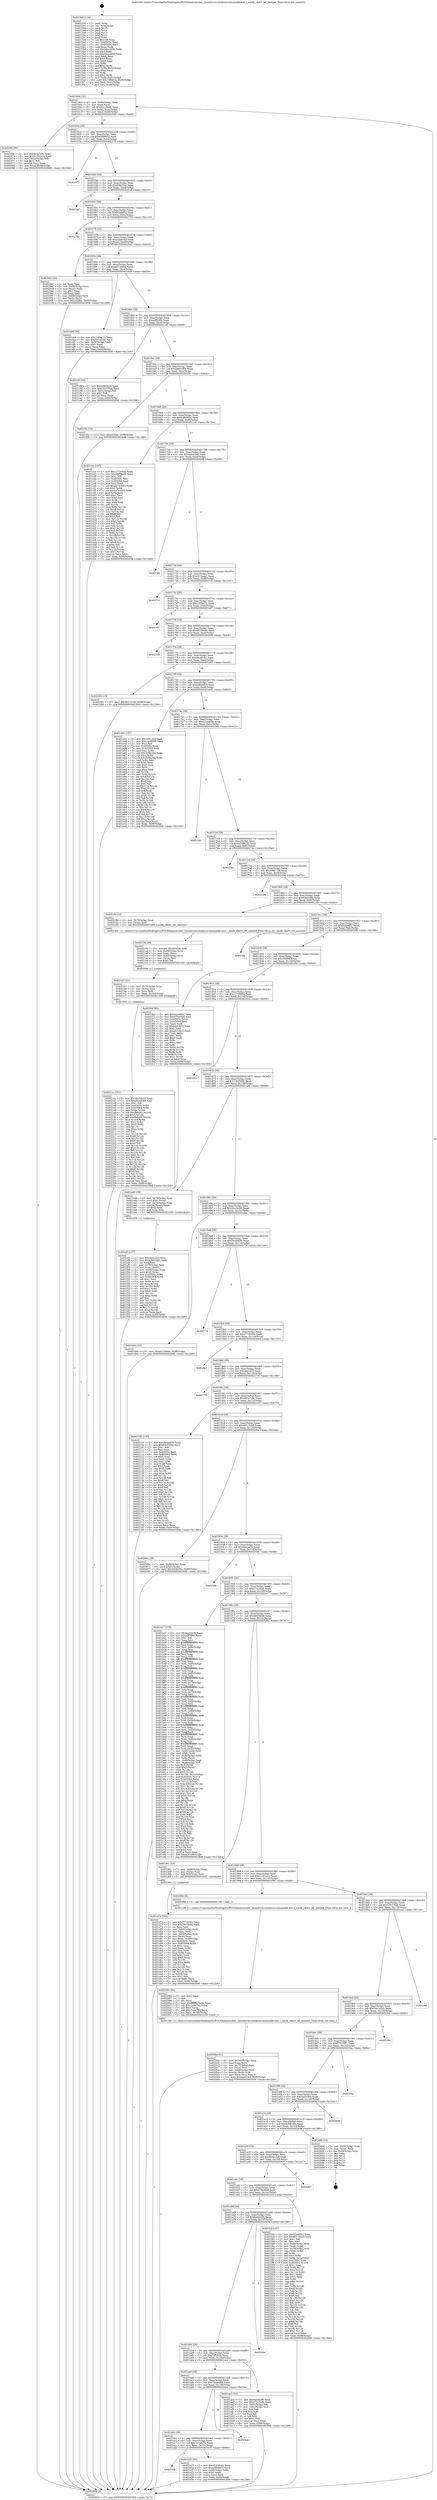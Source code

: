 digraph "0x401590" {
  label = "0x401590 (/mnt/c/Users/mathe/Desktop/tcc/POCII/binaries/extr_linuxdriversclocksourcenomadik-mtu.c_nmdk_clkevt_set_oneshot_Final-ollvm.out::main(0))"
  labelloc = "t"
  node[shape=record]

  Entry [label="",width=0.3,height=0.3,shape=circle,fillcolor=black,style=filled]
  "0x401604" [label="{
     0x401604 [32]\l
     | [instrs]\l
     &nbsp;&nbsp;0x401604 \<+6\>: mov -0x98(%rbp),%eax\l
     &nbsp;&nbsp;0x40160a \<+2\>: mov %eax,%ecx\l
     &nbsp;&nbsp;0x40160c \<+6\>: sub $0x80118ae9,%ecx\l
     &nbsp;&nbsp;0x401612 \<+6\>: mov %eax,-0xac(%rbp)\l
     &nbsp;&nbsp;0x401618 \<+6\>: mov %ecx,-0xb0(%rbp)\l
     &nbsp;&nbsp;0x40161e \<+6\>: je 000000000040206f \<main+0xadf\>\l
  }"]
  "0x40206f" [label="{
     0x40206f [30]\l
     | [instrs]\l
     &nbsp;&nbsp;0x40206f \<+5\>: mov $0x462a7c8c,%eax\l
     &nbsp;&nbsp;0x402074 \<+5\>: mov $0x51501e1e,%ecx\l
     &nbsp;&nbsp;0x402079 \<+3\>: mov -0x2a(%rbp),%dl\l
     &nbsp;&nbsp;0x40207c \<+3\>: test $0x1,%dl\l
     &nbsp;&nbsp;0x40207f \<+3\>: cmovne %ecx,%eax\l
     &nbsp;&nbsp;0x402082 \<+6\>: mov %eax,-0x98(%rbp)\l
     &nbsp;&nbsp;0x402088 \<+5\>: jmp 0000000000402846 \<main+0x12b6\>\l
  }"]
  "0x401624" [label="{
     0x401624 [28]\l
     | [instrs]\l
     &nbsp;&nbsp;0x401624 \<+5\>: jmp 0000000000401629 \<main+0x99\>\l
     &nbsp;&nbsp;0x401629 \<+6\>: mov -0xac(%rbp),%eax\l
     &nbsp;&nbsp;0x40162f \<+5\>: sub $0x85f8991d,%eax\l
     &nbsp;&nbsp;0x401634 \<+6\>: mov %eax,-0xb4(%rbp)\l
     &nbsp;&nbsp;0x40163a \<+6\>: je 0000000000402272 \<main+0xce2\>\l
  }"]
  Exit [label="",width=0.3,height=0.3,shape=circle,fillcolor=black,style=filled,peripheries=2]
  "0x402272" [label="{
     0x402272\l
  }", style=dashed]
  "0x401640" [label="{
     0x401640 [28]\l
     | [instrs]\l
     &nbsp;&nbsp;0x401640 \<+5\>: jmp 0000000000401645 \<main+0xb5\>\l
     &nbsp;&nbsp;0x401645 \<+6\>: mov -0xac(%rbp),%eax\l
     &nbsp;&nbsp;0x40164b \<+5\>: sub $0x8f4b55ac,%eax\l
     &nbsp;&nbsp;0x401650 \<+6\>: mov %eax,-0xb8(%rbp)\l
     &nbsp;&nbsp;0x401656 \<+6\>: je 00000000004022af \<main+0xd1f\>\l
  }"]
  "0x4021cc" [label="{
     0x4021cc [151]\l
     | [instrs]\l
     &nbsp;&nbsp;0x4021cc \<+5\>: mov $0x26cddb50,%eax\l
     &nbsp;&nbsp;0x4021d1 \<+5\>: mov $0xd9ca9381,%esi\l
     &nbsp;&nbsp;0x4021d6 \<+2\>: mov $0x1,%dl\l
     &nbsp;&nbsp;0x4021d8 \<+8\>: mov 0x40505c,%r8d\l
     &nbsp;&nbsp;0x4021e0 \<+8\>: mov 0x405064,%r9d\l
     &nbsp;&nbsp;0x4021e8 \<+3\>: mov %r8d,%r10d\l
     &nbsp;&nbsp;0x4021eb \<+7\>: sub $0xffe6d61,%r10d\l
     &nbsp;&nbsp;0x4021f2 \<+4\>: sub $0x1,%r10d\l
     &nbsp;&nbsp;0x4021f6 \<+7\>: add $0xffe6d61,%r10d\l
     &nbsp;&nbsp;0x4021fd \<+4\>: imul %r10d,%r8d\l
     &nbsp;&nbsp;0x402201 \<+4\>: and $0x1,%r8d\l
     &nbsp;&nbsp;0x402205 \<+4\>: cmp $0x0,%r8d\l
     &nbsp;&nbsp;0x402209 \<+4\>: sete %r11b\l
     &nbsp;&nbsp;0x40220d \<+4\>: cmp $0xa,%r9d\l
     &nbsp;&nbsp;0x402211 \<+3\>: setl %bl\l
     &nbsp;&nbsp;0x402214 \<+3\>: mov %r11b,%r14b\l
     &nbsp;&nbsp;0x402217 \<+4\>: xor $0xff,%r14b\l
     &nbsp;&nbsp;0x40221b \<+3\>: mov %bl,%r15b\l
     &nbsp;&nbsp;0x40221e \<+4\>: xor $0xff,%r15b\l
     &nbsp;&nbsp;0x402222 \<+3\>: xor $0x0,%dl\l
     &nbsp;&nbsp;0x402225 \<+3\>: mov %r14b,%r12b\l
     &nbsp;&nbsp;0x402228 \<+4\>: and $0x0,%r12b\l
     &nbsp;&nbsp;0x40222c \<+3\>: and %dl,%r11b\l
     &nbsp;&nbsp;0x40222f \<+3\>: mov %r15b,%r13b\l
     &nbsp;&nbsp;0x402232 \<+4\>: and $0x0,%r13b\l
     &nbsp;&nbsp;0x402236 \<+2\>: and %dl,%bl\l
     &nbsp;&nbsp;0x402238 \<+3\>: or %r11b,%r12b\l
     &nbsp;&nbsp;0x40223b \<+3\>: or %bl,%r13b\l
     &nbsp;&nbsp;0x40223e \<+3\>: xor %r13b,%r12b\l
     &nbsp;&nbsp;0x402241 \<+3\>: or %r15b,%r14b\l
     &nbsp;&nbsp;0x402244 \<+4\>: xor $0xff,%r14b\l
     &nbsp;&nbsp;0x402248 \<+3\>: or $0x0,%dl\l
     &nbsp;&nbsp;0x40224b \<+3\>: and %dl,%r14b\l
     &nbsp;&nbsp;0x40224e \<+3\>: or %r14b,%r12b\l
     &nbsp;&nbsp;0x402251 \<+4\>: test $0x1,%r12b\l
     &nbsp;&nbsp;0x402255 \<+3\>: cmovne %esi,%eax\l
     &nbsp;&nbsp;0x402258 \<+6\>: mov %eax,-0x98(%rbp)\l
     &nbsp;&nbsp;0x40225e \<+5\>: jmp 0000000000402846 \<main+0x12b6\>\l
  }"]
  "0x4022af" [label="{
     0x4022af\l
  }", style=dashed]
  "0x40165c" [label="{
     0x40165c [28]\l
     | [instrs]\l
     &nbsp;&nbsp;0x40165c \<+5\>: jmp 0000000000401661 \<main+0xd1\>\l
     &nbsp;&nbsp;0x401661 \<+6\>: mov -0xac(%rbp),%eax\l
     &nbsp;&nbsp;0x401667 \<+5\>: sub $0x92eabfb2,%eax\l
     &nbsp;&nbsp;0x40166c \<+6\>: mov %eax,-0xbc(%rbp)\l
     &nbsp;&nbsp;0x401672 \<+6\>: je 0000000000402753 \<main+0x11c3\>\l
  }"]
  "0x4021b7" [label="{
     0x4021b7 [21]\l
     | [instrs]\l
     &nbsp;&nbsp;0x4021b7 \<+4\>: mov -0x70(%rbp),%rcx\l
     &nbsp;&nbsp;0x4021bb \<+3\>: mov (%rcx),%rcx\l
     &nbsp;&nbsp;0x4021be \<+3\>: mov %rcx,%rdi\l
     &nbsp;&nbsp;0x4021c1 \<+6\>: mov %eax,-0x164(%rbp)\l
     &nbsp;&nbsp;0x4021c7 \<+5\>: call 0000000000401030 \<free@plt\>\l
     | [calls]\l
     &nbsp;&nbsp;0x401030 \{1\} (unknown)\l
  }"]
  "0x402753" [label="{
     0x402753\l
  }", style=dashed]
  "0x401678" [label="{
     0x401678 [28]\l
     | [instrs]\l
     &nbsp;&nbsp;0x401678 \<+5\>: jmp 000000000040167d \<main+0xed\>\l
     &nbsp;&nbsp;0x40167d \<+6\>: mov -0xac(%rbp),%eax\l
     &nbsp;&nbsp;0x401683 \<+5\>: sub $0xa2d818cf,%eax\l
     &nbsp;&nbsp;0x401688 \<+6\>: mov %eax,-0xc0(%rbp)\l
     &nbsp;&nbsp;0x40168e \<+6\>: je 00000000004020e3 \<main+0xb53\>\l
  }"]
  "0x40219a" [label="{
     0x40219a [29]\l
     | [instrs]\l
     &nbsp;&nbsp;0x40219a \<+10\>: movabs $0x4030d6,%rdi\l
     &nbsp;&nbsp;0x4021a4 \<+4\>: mov -0x60(%rbp),%rcx\l
     &nbsp;&nbsp;0x4021a8 \<+2\>: mov %eax,(%rcx)\l
     &nbsp;&nbsp;0x4021aa \<+4\>: mov -0x60(%rbp),%rcx\l
     &nbsp;&nbsp;0x4021ae \<+2\>: mov (%rcx),%esi\l
     &nbsp;&nbsp;0x4021b0 \<+2\>: mov $0x0,%al\l
     &nbsp;&nbsp;0x4021b2 \<+5\>: call 0000000000401040 \<printf@plt\>\l
     | [calls]\l
     &nbsp;&nbsp;0x401040 \{1\} (unknown)\l
  }"]
  "0x4020e3" [label="{
     0x4020e3 [34]\l
     | [instrs]\l
     &nbsp;&nbsp;0x4020e3 \<+2\>: xor %eax,%eax\l
     &nbsp;&nbsp;0x4020e5 \<+4\>: mov -0x68(%rbp),%rcx\l
     &nbsp;&nbsp;0x4020e9 \<+2\>: mov (%rcx),%edx\l
     &nbsp;&nbsp;0x4020eb \<+3\>: sub $0x1,%eax\l
     &nbsp;&nbsp;0x4020ee \<+2\>: sub %eax,%edx\l
     &nbsp;&nbsp;0x4020f0 \<+4\>: mov -0x68(%rbp),%rcx\l
     &nbsp;&nbsp;0x4020f4 \<+2\>: mov %edx,(%rcx)\l
     &nbsp;&nbsp;0x4020f6 \<+10\>: movl $0xc026be,-0x98(%rbp)\l
     &nbsp;&nbsp;0x402100 \<+5\>: jmp 0000000000402846 \<main+0x12b6\>\l
  }"]
  "0x401694" [label="{
     0x401694 [28]\l
     | [instrs]\l
     &nbsp;&nbsp;0x401694 \<+5\>: jmp 0000000000401699 \<main+0x109\>\l
     &nbsp;&nbsp;0x401699 \<+6\>: mov -0xac(%rbp),%eax\l
     &nbsp;&nbsp;0x40169f \<+5\>: sub $0xa515d4be,%eax\l
     &nbsp;&nbsp;0x4016a4 \<+6\>: mov %eax,-0xc4(%rbp)\l
     &nbsp;&nbsp;0x4016aa \<+6\>: je 0000000000401de9 \<main+0x859\>\l
  }"]
  "0x4020ba" [label="{
     0x4020ba [41]\l
     | [instrs]\l
     &nbsp;&nbsp;0x4020ba \<+6\>: mov -0x160(%rbp),%ecx\l
     &nbsp;&nbsp;0x4020c0 \<+3\>: imul %eax,%ecx\l
     &nbsp;&nbsp;0x4020c3 \<+4\>: mov -0x70(%rbp),%rsi\l
     &nbsp;&nbsp;0x4020c7 \<+3\>: mov (%rsi),%rsi\l
     &nbsp;&nbsp;0x4020ca \<+4\>: mov -0x68(%rbp),%rdi\l
     &nbsp;&nbsp;0x4020ce \<+3\>: movslq (%rdi),%rdi\l
     &nbsp;&nbsp;0x4020d1 \<+3\>: mov %ecx,(%rsi,%rdi,4)\l
     &nbsp;&nbsp;0x4020d4 \<+10\>: movl $0xa2d818cf,-0x98(%rbp)\l
     &nbsp;&nbsp;0x4020de \<+5\>: jmp 0000000000402846 \<main+0x12b6\>\l
  }"]
  "0x401de9" [label="{
     0x401de9 [30]\l
     | [instrs]\l
     &nbsp;&nbsp;0x401de9 \<+5\>: mov $0xc165ac1b,%eax\l
     &nbsp;&nbsp;0x401dee \<+5\>: mov $0x7e7cd25b,%ecx\l
     &nbsp;&nbsp;0x401df3 \<+3\>: mov -0x30(%rbp),%edx\l
     &nbsp;&nbsp;0x401df6 \<+3\>: cmp $0x1,%edx\l
     &nbsp;&nbsp;0x401df9 \<+3\>: cmovl %ecx,%eax\l
     &nbsp;&nbsp;0x401dfc \<+6\>: mov %eax,-0x98(%rbp)\l
     &nbsp;&nbsp;0x401e02 \<+5\>: jmp 0000000000402846 \<main+0x12b6\>\l
  }"]
  "0x4016b0" [label="{
     0x4016b0 [28]\l
     | [instrs]\l
     &nbsp;&nbsp;0x4016b0 \<+5\>: jmp 00000000004016b5 \<main+0x125\>\l
     &nbsp;&nbsp;0x4016b5 \<+6\>: mov -0xac(%rbp),%eax\l
     &nbsp;&nbsp;0x4016bb \<+5\>: sub $0xacff3884,%eax\l
     &nbsp;&nbsp;0x4016c0 \<+6\>: mov %eax,-0xc8(%rbp)\l
     &nbsp;&nbsp;0x4016c6 \<+6\>: je 0000000000401c8f \<main+0x6ff\>\l
  }"]
  "0x402092" [label="{
     0x402092 [40]\l
     | [instrs]\l
     &nbsp;&nbsp;0x402092 \<+5\>: mov $0x2,%ecx\l
     &nbsp;&nbsp;0x402097 \<+1\>: cltd\l
     &nbsp;&nbsp;0x402098 \<+2\>: idiv %ecx\l
     &nbsp;&nbsp;0x40209a \<+6\>: imul $0xfffffffe,%edx,%ecx\l
     &nbsp;&nbsp;0x4020a0 \<+6\>: sub $0xc1a4e792,%ecx\l
     &nbsp;&nbsp;0x4020a6 \<+3\>: add $0x1,%ecx\l
     &nbsp;&nbsp;0x4020a9 \<+6\>: add $0xc1a4e792,%ecx\l
     &nbsp;&nbsp;0x4020af \<+6\>: mov %ecx,-0x160(%rbp)\l
     &nbsp;&nbsp;0x4020b5 \<+5\>: call 0000000000401160 \<next_i\>\l
     | [calls]\l
     &nbsp;&nbsp;0x401160 \{1\} (/mnt/c/Users/mathe/Desktop/tcc/POCII/binaries/extr_linuxdriversclocksourcenomadik-mtu.c_nmdk_clkevt_set_oneshot_Final-ollvm.out::next_i)\l
  }"]
  "0x401c8f" [label="{
     0x401c8f [30]\l
     | [instrs]\l
     &nbsp;&nbsp;0x401c8f \<+5\>: mov $0xb4f6382d,%eax\l
     &nbsp;&nbsp;0x401c94 \<+5\>: mov $0x535376ad,%ecx\l
     &nbsp;&nbsp;0x401c99 \<+3\>: mov -0x31(%rbp),%dl\l
     &nbsp;&nbsp;0x401c9c \<+3\>: test $0x1,%dl\l
     &nbsp;&nbsp;0x401c9f \<+3\>: cmovne %ecx,%eax\l
     &nbsp;&nbsp;0x401ca2 \<+6\>: mov %eax,-0x98(%rbp)\l
     &nbsp;&nbsp;0x401ca8 \<+5\>: jmp 0000000000402846 \<main+0x12b6\>\l
  }"]
  "0x4016cc" [label="{
     0x4016cc [28]\l
     | [instrs]\l
     &nbsp;&nbsp;0x4016cc \<+5\>: jmp 00000000004016d1 \<main+0x141\>\l
     &nbsp;&nbsp;0x4016d1 \<+6\>: mov -0xac(%rbp),%eax\l
     &nbsp;&nbsp;0x4016d7 \<+5\>: sub $0xad691964,%eax\l
     &nbsp;&nbsp;0x4016dc \<+6\>: mov %eax,-0xcc(%rbp)\l
     &nbsp;&nbsp;0x4016e2 \<+6\>: je 0000000000401f5e \<main+0x9ce\>\l
  }"]
  "0x401ef3" [label="{
     0x401ef3 [107]\l
     | [instrs]\l
     &nbsp;&nbsp;0x401ef3 \<+5\>: mov $0x2b612f1f,%ecx\l
     &nbsp;&nbsp;0x401ef8 \<+5\>: mov $0xad691964,%edx\l
     &nbsp;&nbsp;0x401efd \<+2\>: xor %esi,%esi\l
     &nbsp;&nbsp;0x401eff \<+4\>: mov -0x70(%rbp),%rdi\l
     &nbsp;&nbsp;0x401f03 \<+3\>: mov %rax,(%rdi)\l
     &nbsp;&nbsp;0x401f06 \<+4\>: mov -0x68(%rbp),%rax\l
     &nbsp;&nbsp;0x401f0a \<+6\>: movl $0x0,(%rax)\l
     &nbsp;&nbsp;0x401f10 \<+8\>: mov 0x40505c,%r8d\l
     &nbsp;&nbsp;0x401f18 \<+8\>: mov 0x405064,%r9d\l
     &nbsp;&nbsp;0x401f20 \<+3\>: sub $0x1,%esi\l
     &nbsp;&nbsp;0x401f23 \<+3\>: mov %r8d,%r10d\l
     &nbsp;&nbsp;0x401f26 \<+3\>: add %esi,%r10d\l
     &nbsp;&nbsp;0x401f29 \<+4\>: imul %r10d,%r8d\l
     &nbsp;&nbsp;0x401f2d \<+4\>: and $0x1,%r8d\l
     &nbsp;&nbsp;0x401f31 \<+4\>: cmp $0x0,%r8d\l
     &nbsp;&nbsp;0x401f35 \<+4\>: sete %r11b\l
     &nbsp;&nbsp;0x401f39 \<+4\>: cmp $0xa,%r9d\l
     &nbsp;&nbsp;0x401f3d \<+3\>: setl %bl\l
     &nbsp;&nbsp;0x401f40 \<+3\>: mov %r11b,%r14b\l
     &nbsp;&nbsp;0x401f43 \<+3\>: and %bl,%r14b\l
     &nbsp;&nbsp;0x401f46 \<+3\>: xor %bl,%r11b\l
     &nbsp;&nbsp;0x401f49 \<+3\>: or %r11b,%r14b\l
     &nbsp;&nbsp;0x401f4c \<+4\>: test $0x1,%r14b\l
     &nbsp;&nbsp;0x401f50 \<+3\>: cmovne %edx,%ecx\l
     &nbsp;&nbsp;0x401f53 \<+6\>: mov %ecx,-0x98(%rbp)\l
     &nbsp;&nbsp;0x401f59 \<+5\>: jmp 0000000000402846 \<main+0x12b6\>\l
  }"]
  "0x401f5e" [label="{
     0x401f5e [15]\l
     | [instrs]\l
     &nbsp;&nbsp;0x401f5e \<+10\>: movl $0xc026be,-0x98(%rbp)\l
     &nbsp;&nbsp;0x401f68 \<+5\>: jmp 0000000000402846 \<main+0x12b6\>\l
  }"]
  "0x4016e8" [label="{
     0x4016e8 [28]\l
     | [instrs]\l
     &nbsp;&nbsp;0x4016e8 \<+5\>: jmp 00000000004016ed \<main+0x15d\>\l
     &nbsp;&nbsp;0x4016ed \<+6\>: mov -0xac(%rbp),%eax\l
     &nbsp;&nbsp;0x4016f3 \<+5\>: sub $0xb4f6382d,%eax\l
     &nbsp;&nbsp;0x4016f8 \<+6\>: mov %eax,-0xd0(%rbp)\l
     &nbsp;&nbsp;0x4016fe \<+6\>: je 0000000000401cce \<main+0x73e\>\l
  }"]
  "0x401ad8" [label="{
     0x401ad8\l
  }", style=dashed]
  "0x401cce" [label="{
     0x401cce [147]\l
     | [instrs]\l
     &nbsp;&nbsp;0x401cce \<+5\>: mov $0x2773050e,%eax\l
     &nbsp;&nbsp;0x401cd3 \<+5\>: mov $0x48078e68,%ecx\l
     &nbsp;&nbsp;0x401cd8 \<+2\>: mov $0x1,%dl\l
     &nbsp;&nbsp;0x401cda \<+7\>: mov 0x40505c,%esi\l
     &nbsp;&nbsp;0x401ce1 \<+7\>: mov 0x405064,%edi\l
     &nbsp;&nbsp;0x401ce8 \<+3\>: mov %esi,%r8d\l
     &nbsp;&nbsp;0x401ceb \<+7\>: add $0x6a7a3b03,%r8d\l
     &nbsp;&nbsp;0x401cf2 \<+4\>: sub $0x1,%r8d\l
     &nbsp;&nbsp;0x401cf6 \<+7\>: sub $0x6a7a3b03,%r8d\l
     &nbsp;&nbsp;0x401cfd \<+4\>: imul %r8d,%esi\l
     &nbsp;&nbsp;0x401d01 \<+3\>: and $0x1,%esi\l
     &nbsp;&nbsp;0x401d04 \<+3\>: cmp $0x0,%esi\l
     &nbsp;&nbsp;0x401d07 \<+4\>: sete %r9b\l
     &nbsp;&nbsp;0x401d0b \<+3\>: cmp $0xa,%edi\l
     &nbsp;&nbsp;0x401d0e \<+4\>: setl %r10b\l
     &nbsp;&nbsp;0x401d12 \<+3\>: mov %r9b,%r11b\l
     &nbsp;&nbsp;0x401d15 \<+4\>: xor $0xff,%r11b\l
     &nbsp;&nbsp;0x401d19 \<+3\>: mov %r10b,%bl\l
     &nbsp;&nbsp;0x401d1c \<+3\>: xor $0xff,%bl\l
     &nbsp;&nbsp;0x401d1f \<+3\>: xor $0x0,%dl\l
     &nbsp;&nbsp;0x401d22 \<+3\>: mov %r11b,%r14b\l
     &nbsp;&nbsp;0x401d25 \<+4\>: and $0x0,%r14b\l
     &nbsp;&nbsp;0x401d29 \<+3\>: and %dl,%r9b\l
     &nbsp;&nbsp;0x401d2c \<+3\>: mov %bl,%r15b\l
     &nbsp;&nbsp;0x401d2f \<+4\>: and $0x0,%r15b\l
     &nbsp;&nbsp;0x401d33 \<+3\>: and %dl,%r10b\l
     &nbsp;&nbsp;0x401d36 \<+3\>: or %r9b,%r14b\l
     &nbsp;&nbsp;0x401d39 \<+3\>: or %r10b,%r15b\l
     &nbsp;&nbsp;0x401d3c \<+3\>: xor %r15b,%r14b\l
     &nbsp;&nbsp;0x401d3f \<+3\>: or %bl,%r11b\l
     &nbsp;&nbsp;0x401d42 \<+4\>: xor $0xff,%r11b\l
     &nbsp;&nbsp;0x401d46 \<+3\>: or $0x0,%dl\l
     &nbsp;&nbsp;0x401d49 \<+3\>: and %dl,%r11b\l
     &nbsp;&nbsp;0x401d4c \<+3\>: or %r11b,%r14b\l
     &nbsp;&nbsp;0x401d4f \<+4\>: test $0x1,%r14b\l
     &nbsp;&nbsp;0x401d53 \<+3\>: cmovne %ecx,%eax\l
     &nbsp;&nbsp;0x401d56 \<+6\>: mov %eax,-0x98(%rbp)\l
     &nbsp;&nbsp;0x401d5c \<+5\>: jmp 0000000000402846 \<main+0x12b6\>\l
  }"]
  "0x401704" [label="{
     0x401704 [28]\l
     | [instrs]\l
     &nbsp;&nbsp;0x401704 \<+5\>: jmp 0000000000401709 \<main+0x179\>\l
     &nbsp;&nbsp;0x401709 \<+6\>: mov -0xac(%rbp),%eax\l
     &nbsp;&nbsp;0x40170f \<+5\>: sub $0xba44c3a8,%eax\l
     &nbsp;&nbsp;0x401714 \<+6\>: mov %eax,-0xd4(%rbp)\l
     &nbsp;&nbsp;0x40171a \<+6\>: je 00000000004023f8 \<main+0xe68\>\l
  }"]
  "0x401e25" [label="{
     0x401e25 [30]\l
     | [instrs]\l
     &nbsp;&nbsp;0x401e25 \<+5\>: mov $0xd5238cbb,%eax\l
     &nbsp;&nbsp;0x401e2a \<+5\>: mov $0xe08e9d16,%ecx\l
     &nbsp;&nbsp;0x401e2f \<+3\>: mov -0x30(%rbp),%edx\l
     &nbsp;&nbsp;0x401e32 \<+3\>: cmp $0x0,%edx\l
     &nbsp;&nbsp;0x401e35 \<+3\>: cmove %ecx,%eax\l
     &nbsp;&nbsp;0x401e38 \<+6\>: mov %eax,-0x98(%rbp)\l
     &nbsp;&nbsp;0x401e3e \<+5\>: jmp 0000000000402846 \<main+0x12b6\>\l
  }"]
  "0x4023f8" [label="{
     0x4023f8\l
  }", style=dashed]
  "0x401720" [label="{
     0x401720 [28]\l
     | [instrs]\l
     &nbsp;&nbsp;0x401720 \<+5\>: jmp 0000000000401725 \<main+0x195\>\l
     &nbsp;&nbsp;0x401725 \<+6\>: mov -0xac(%rbp),%eax\l
     &nbsp;&nbsp;0x40172b \<+5\>: sub $0xc072aaa1,%eax\l
     &nbsp;&nbsp;0x401730 \<+6\>: mov %eax,-0xd8(%rbp)\l
     &nbsp;&nbsp;0x401736 \<+6\>: je 00000000004027c5 \<main+0x1235\>\l
  }"]
  "0x401abc" [label="{
     0x401abc [28]\l
     | [instrs]\l
     &nbsp;&nbsp;0x401abc \<+5\>: jmp 0000000000401ac1 \<main+0x531\>\l
     &nbsp;&nbsp;0x401ac1 \<+6\>: mov -0xac(%rbp),%eax\l
     &nbsp;&nbsp;0x401ac7 \<+5\>: sub $0x7e7cd25b,%eax\l
     &nbsp;&nbsp;0x401acc \<+6\>: mov %eax,-0x15c(%rbp)\l
     &nbsp;&nbsp;0x401ad2 \<+6\>: je 0000000000401e25 \<main+0x895\>\l
  }"]
  "0x4027c5" [label="{
     0x4027c5\l
  }", style=dashed]
  "0x40173c" [label="{
     0x40173c [28]\l
     | [instrs]\l
     &nbsp;&nbsp;0x40173c \<+5\>: jmp 0000000000401741 \<main+0x1b1\>\l
     &nbsp;&nbsp;0x401741 \<+6\>: mov -0xac(%rbp),%eax\l
     &nbsp;&nbsp;0x401747 \<+5\>: sub $0xc165ac1b,%eax\l
     &nbsp;&nbsp;0x40174c \<+6\>: mov %eax,-0xdc(%rbp)\l
     &nbsp;&nbsp;0x401752 \<+6\>: je 0000000000401e07 \<main+0x877\>\l
  }"]
  "0x4024ab" [label="{
     0x4024ab\l
  }", style=dashed]
  "0x401e07" [label="{
     0x401e07\l
  }", style=dashed]
  "0x401758" [label="{
     0x401758 [28]\l
     | [instrs]\l
     &nbsp;&nbsp;0x401758 \<+5\>: jmp 000000000040175d \<main+0x1cd\>\l
     &nbsp;&nbsp;0x40175d \<+6\>: mov -0xac(%rbp),%eax\l
     &nbsp;&nbsp;0x401763 \<+5\>: sub $0xd5238cbb,%eax\l
     &nbsp;&nbsp;0x401768 \<+6\>: mov %eax,-0xe0(%rbp)\l
     &nbsp;&nbsp;0x40176e \<+6\>: je 0000000000402559 \<main+0xfc9\>\l
  }"]
  "0x401d74" [label="{
     0x401d74 [102]\l
     | [instrs]\l
     &nbsp;&nbsp;0x401d74 \<+5\>: mov $0x2773050e,%ecx\l
     &nbsp;&nbsp;0x401d79 \<+5\>: mov $0x20a16c66,%edx\l
     &nbsp;&nbsp;0x401d7e \<+2\>: xor %esi,%esi\l
     &nbsp;&nbsp;0x401d80 \<+4\>: mov -0x80(%rbp),%rdi\l
     &nbsp;&nbsp;0x401d84 \<+2\>: mov %eax,(%rdi)\l
     &nbsp;&nbsp;0x401d86 \<+4\>: mov -0x80(%rbp),%rdi\l
     &nbsp;&nbsp;0x401d8a \<+2\>: mov (%rdi),%eax\l
     &nbsp;&nbsp;0x401d8c \<+3\>: mov %eax,-0x30(%rbp)\l
     &nbsp;&nbsp;0x401d8f \<+7\>: mov 0x40505c,%eax\l
     &nbsp;&nbsp;0x401d96 \<+8\>: mov 0x405064,%r8d\l
     &nbsp;&nbsp;0x401d9e \<+3\>: sub $0x1,%esi\l
     &nbsp;&nbsp;0x401da1 \<+3\>: mov %eax,%r9d\l
     &nbsp;&nbsp;0x401da4 \<+3\>: add %esi,%r9d\l
     &nbsp;&nbsp;0x401da7 \<+4\>: imul %r9d,%eax\l
     &nbsp;&nbsp;0x401dab \<+3\>: and $0x1,%eax\l
     &nbsp;&nbsp;0x401dae \<+3\>: cmp $0x0,%eax\l
     &nbsp;&nbsp;0x401db1 \<+4\>: sete %r10b\l
     &nbsp;&nbsp;0x401db5 \<+4\>: cmp $0xa,%r8d\l
     &nbsp;&nbsp;0x401db9 \<+4\>: setl %r11b\l
     &nbsp;&nbsp;0x401dbd \<+3\>: mov %r10b,%bl\l
     &nbsp;&nbsp;0x401dc0 \<+3\>: and %r11b,%bl\l
     &nbsp;&nbsp;0x401dc3 \<+3\>: xor %r11b,%r10b\l
     &nbsp;&nbsp;0x401dc6 \<+3\>: or %r10b,%bl\l
     &nbsp;&nbsp;0x401dc9 \<+3\>: test $0x1,%bl\l
     &nbsp;&nbsp;0x401dcc \<+3\>: cmovne %edx,%ecx\l
     &nbsp;&nbsp;0x401dcf \<+6\>: mov %ecx,-0x98(%rbp)\l
     &nbsp;&nbsp;0x401dd5 \<+5\>: jmp 0000000000402846 \<main+0x12b6\>\l
  }"]
  "0x402559" [label="{
     0x402559\l
  }", style=dashed]
  "0x401774" [label="{
     0x401774 [28]\l
     | [instrs]\l
     &nbsp;&nbsp;0x401774 \<+5\>: jmp 0000000000401779 \<main+0x1e9\>\l
     &nbsp;&nbsp;0x401779 \<+6\>: mov -0xac(%rbp),%eax\l
     &nbsp;&nbsp;0x40177f \<+5\>: sub $0xd9ca9381,%eax\l
     &nbsp;&nbsp;0x401784 \<+6\>: mov %eax,-0xe4(%rbp)\l
     &nbsp;&nbsp;0x40178a \<+6\>: je 0000000000402263 \<main+0xcd3\>\l
  }"]
  "0x401590" [label="{
     0x401590 [116]\l
     | [instrs]\l
     &nbsp;&nbsp;0x401590 \<+1\>: push %rbp\l
     &nbsp;&nbsp;0x401591 \<+3\>: mov %rsp,%rbp\l
     &nbsp;&nbsp;0x401594 \<+2\>: push %r15\l
     &nbsp;&nbsp;0x401596 \<+2\>: push %r14\l
     &nbsp;&nbsp;0x401598 \<+2\>: push %r13\l
     &nbsp;&nbsp;0x40159a \<+2\>: push %r12\l
     &nbsp;&nbsp;0x40159c \<+1\>: push %rbx\l
     &nbsp;&nbsp;0x40159d \<+7\>: sub $0x188,%rsp\l
     &nbsp;&nbsp;0x4015a4 \<+7\>: mov 0x40505c,%eax\l
     &nbsp;&nbsp;0x4015ab \<+7\>: mov 0x405064,%ecx\l
     &nbsp;&nbsp;0x4015b2 \<+2\>: mov %eax,%edx\l
     &nbsp;&nbsp;0x4015b4 \<+6\>: sub $0x64dc264b,%edx\l
     &nbsp;&nbsp;0x4015ba \<+3\>: sub $0x1,%edx\l
     &nbsp;&nbsp;0x4015bd \<+6\>: add $0x64dc264b,%edx\l
     &nbsp;&nbsp;0x4015c3 \<+3\>: imul %edx,%eax\l
     &nbsp;&nbsp;0x4015c6 \<+3\>: and $0x1,%eax\l
     &nbsp;&nbsp;0x4015c9 \<+3\>: cmp $0x0,%eax\l
     &nbsp;&nbsp;0x4015cc \<+4\>: sete %r8b\l
     &nbsp;&nbsp;0x4015d0 \<+4\>: and $0x1,%r8b\l
     &nbsp;&nbsp;0x4015d4 \<+7\>: mov %r8b,-0x92(%rbp)\l
     &nbsp;&nbsp;0x4015db \<+3\>: cmp $0xa,%ecx\l
     &nbsp;&nbsp;0x4015de \<+4\>: setl %r8b\l
     &nbsp;&nbsp;0x4015e2 \<+4\>: and $0x1,%r8b\l
     &nbsp;&nbsp;0x4015e6 \<+7\>: mov %r8b,-0x91(%rbp)\l
     &nbsp;&nbsp;0x4015ed \<+10\>: movl $0x73ff262a,-0x98(%rbp)\l
     &nbsp;&nbsp;0x4015f7 \<+6\>: mov %edi,-0x9c(%rbp)\l
     &nbsp;&nbsp;0x4015fd \<+7\>: mov %rsi,-0xa8(%rbp)\l
  }"]
  "0x402263" [label="{
     0x402263 [15]\l
     | [instrs]\l
     &nbsp;&nbsp;0x402263 \<+10\>: movl $0x46515c40,-0x98(%rbp)\l
     &nbsp;&nbsp;0x40226d \<+5\>: jmp 0000000000402846 \<main+0x12b6\>\l
  }"]
  "0x401790" [label="{
     0x401790 [28]\l
     | [instrs]\l
     &nbsp;&nbsp;0x401790 \<+5\>: jmp 0000000000401795 \<main+0x205\>\l
     &nbsp;&nbsp;0x401795 \<+6\>: mov -0xac(%rbp),%eax\l
     &nbsp;&nbsp;0x40179b \<+5\>: sub $0xe08e9d16,%eax\l
     &nbsp;&nbsp;0x4017a0 \<+6\>: mov %eax,-0xe8(%rbp)\l
     &nbsp;&nbsp;0x4017a6 \<+6\>: je 0000000000401e43 \<main+0x8b3\>\l
  }"]
  "0x402846" [label="{
     0x402846 [5]\l
     | [instrs]\l
     &nbsp;&nbsp;0x402846 \<+5\>: jmp 0000000000401604 \<main+0x74\>\l
  }"]
  "0x401e43" [label="{
     0x401e43 [147]\l
     | [instrs]\l
     &nbsp;&nbsp;0x401e43 \<+5\>: mov $0x2b612f1f,%eax\l
     &nbsp;&nbsp;0x401e48 \<+5\>: mov $0x14bf099b,%ecx\l
     &nbsp;&nbsp;0x401e4d \<+2\>: mov $0x1,%dl\l
     &nbsp;&nbsp;0x401e4f \<+7\>: mov 0x40505c,%esi\l
     &nbsp;&nbsp;0x401e56 \<+7\>: mov 0x405064,%edi\l
     &nbsp;&nbsp;0x401e5d \<+3\>: mov %esi,%r8d\l
     &nbsp;&nbsp;0x401e60 \<+7\>: add $0x30f8b39a,%r8d\l
     &nbsp;&nbsp;0x401e67 \<+4\>: sub $0x1,%r8d\l
     &nbsp;&nbsp;0x401e6b \<+7\>: sub $0x30f8b39a,%r8d\l
     &nbsp;&nbsp;0x401e72 \<+4\>: imul %r8d,%esi\l
     &nbsp;&nbsp;0x401e76 \<+3\>: and $0x1,%esi\l
     &nbsp;&nbsp;0x401e79 \<+3\>: cmp $0x0,%esi\l
     &nbsp;&nbsp;0x401e7c \<+4\>: sete %r9b\l
     &nbsp;&nbsp;0x401e80 \<+3\>: cmp $0xa,%edi\l
     &nbsp;&nbsp;0x401e83 \<+4\>: setl %r10b\l
     &nbsp;&nbsp;0x401e87 \<+3\>: mov %r9b,%r11b\l
     &nbsp;&nbsp;0x401e8a \<+4\>: xor $0xff,%r11b\l
     &nbsp;&nbsp;0x401e8e \<+3\>: mov %r10b,%bl\l
     &nbsp;&nbsp;0x401e91 \<+3\>: xor $0xff,%bl\l
     &nbsp;&nbsp;0x401e94 \<+3\>: xor $0x0,%dl\l
     &nbsp;&nbsp;0x401e97 \<+3\>: mov %r11b,%r14b\l
     &nbsp;&nbsp;0x401e9a \<+4\>: and $0x0,%r14b\l
     &nbsp;&nbsp;0x401e9e \<+3\>: and %dl,%r9b\l
     &nbsp;&nbsp;0x401ea1 \<+3\>: mov %bl,%r15b\l
     &nbsp;&nbsp;0x401ea4 \<+4\>: and $0x0,%r15b\l
     &nbsp;&nbsp;0x401ea8 \<+3\>: and %dl,%r10b\l
     &nbsp;&nbsp;0x401eab \<+3\>: or %r9b,%r14b\l
     &nbsp;&nbsp;0x401eae \<+3\>: or %r10b,%r15b\l
     &nbsp;&nbsp;0x401eb1 \<+3\>: xor %r15b,%r14b\l
     &nbsp;&nbsp;0x401eb4 \<+3\>: or %bl,%r11b\l
     &nbsp;&nbsp;0x401eb7 \<+4\>: xor $0xff,%r11b\l
     &nbsp;&nbsp;0x401ebb \<+3\>: or $0x0,%dl\l
     &nbsp;&nbsp;0x401ebe \<+3\>: and %dl,%r11b\l
     &nbsp;&nbsp;0x401ec1 \<+3\>: or %r11b,%r14b\l
     &nbsp;&nbsp;0x401ec4 \<+4\>: test $0x1,%r14b\l
     &nbsp;&nbsp;0x401ec8 \<+3\>: cmovne %ecx,%eax\l
     &nbsp;&nbsp;0x401ecb \<+6\>: mov %eax,-0x98(%rbp)\l
     &nbsp;&nbsp;0x401ed1 \<+5\>: jmp 0000000000402846 \<main+0x12b6\>\l
  }"]
  "0x4017ac" [label="{
     0x4017ac [28]\l
     | [instrs]\l
     &nbsp;&nbsp;0x4017ac \<+5\>: jmp 00000000004017b1 \<main+0x221\>\l
     &nbsp;&nbsp;0x4017b1 \<+6\>: mov -0xac(%rbp),%eax\l
     &nbsp;&nbsp;0x4017b7 \<+5\>: sub $0xe21edb56,%eax\l
     &nbsp;&nbsp;0x4017bc \<+6\>: mov %eax,-0xec(%rbp)\l
     &nbsp;&nbsp;0x4017c2 \<+6\>: je 00000000004023a2 \<main+0xe12\>\l
  }"]
  "0x401aa0" [label="{
     0x401aa0 [28]\l
     | [instrs]\l
     &nbsp;&nbsp;0x401aa0 \<+5\>: jmp 0000000000401aa5 \<main+0x515\>\l
     &nbsp;&nbsp;0x401aa5 \<+6\>: mov -0xac(%rbp),%eax\l
     &nbsp;&nbsp;0x401aab \<+5\>: sub $0x74da8d6d,%eax\l
     &nbsp;&nbsp;0x401ab0 \<+6\>: mov %eax,-0x158(%rbp)\l
     &nbsp;&nbsp;0x401ab6 \<+6\>: je 00000000004024ab \<main+0xf1b\>\l
  }"]
  "0x4023a2" [label="{
     0x4023a2\l
  }", style=dashed]
  "0x4017c8" [label="{
     0x4017c8 [28]\l
     | [instrs]\l
     &nbsp;&nbsp;0x4017c8 \<+5\>: jmp 00000000004017cd \<main+0x23d\>\l
     &nbsp;&nbsp;0x4017cd \<+6\>: mov -0xac(%rbp),%eax\l
     &nbsp;&nbsp;0x4017d3 \<+5\>: sub $0xe259815b,%eax\l
     &nbsp;&nbsp;0x4017d8 \<+6\>: mov %eax,-0xf0(%rbp)\l
     &nbsp;&nbsp;0x4017de \<+6\>: je 00000000004027ea \<main+0x125a\>\l
  }"]
  "0x401ae2" [label="{
     0x401ae2 [53]\l
     | [instrs]\l
     &nbsp;&nbsp;0x401ae2 \<+5\>: mov $0x6eebb2f8,%eax\l
     &nbsp;&nbsp;0x401ae7 \<+5\>: mov $0x473c54db,%ecx\l
     &nbsp;&nbsp;0x401aec \<+6\>: mov -0x92(%rbp),%dl\l
     &nbsp;&nbsp;0x401af2 \<+7\>: mov -0x91(%rbp),%sil\l
     &nbsp;&nbsp;0x401af9 \<+3\>: mov %dl,%dil\l
     &nbsp;&nbsp;0x401afc \<+3\>: and %sil,%dil\l
     &nbsp;&nbsp;0x401aff \<+3\>: xor %sil,%dl\l
     &nbsp;&nbsp;0x401b02 \<+3\>: or %dl,%dil\l
     &nbsp;&nbsp;0x401b05 \<+4\>: test $0x1,%dil\l
     &nbsp;&nbsp;0x401b09 \<+3\>: cmovne %ecx,%eax\l
     &nbsp;&nbsp;0x401b0c \<+6\>: mov %eax,-0x98(%rbp)\l
     &nbsp;&nbsp;0x401b12 \<+5\>: jmp 0000000000402846 \<main+0x12b6\>\l
  }"]
  "0x4027ea" [label="{
     0x4027ea\l
  }", style=dashed]
  "0x4017e4" [label="{
     0x4017e4 [28]\l
     | [instrs]\l
     &nbsp;&nbsp;0x4017e4 \<+5\>: jmp 00000000004017e9 \<main+0x259\>\l
     &nbsp;&nbsp;0x4017e9 \<+6\>: mov -0xac(%rbp),%eax\l
     &nbsp;&nbsp;0x4017ef \<+5\>: sub $0xe9bf1728,%eax\l
     &nbsp;&nbsp;0x4017f4 \<+6\>: mov %eax,-0xf4(%rbp)\l
     &nbsp;&nbsp;0x4017fa \<+6\>: je 000000000040230a \<main+0xd7a\>\l
  }"]
  "0x401a84" [label="{
     0x401a84 [28]\l
     | [instrs]\l
     &nbsp;&nbsp;0x401a84 \<+5\>: jmp 0000000000401a89 \<main+0x4f9\>\l
     &nbsp;&nbsp;0x401a89 \<+6\>: mov -0xac(%rbp),%eax\l
     &nbsp;&nbsp;0x401a8f \<+5\>: sub $0x73ff262a,%eax\l
     &nbsp;&nbsp;0x401a94 \<+6\>: mov %eax,-0x154(%rbp)\l
     &nbsp;&nbsp;0x401a9a \<+6\>: je 0000000000401ae2 \<main+0x552\>\l
  }"]
  "0x40230a" [label="{
     0x40230a\l
  }", style=dashed]
  "0x401800" [label="{
     0x401800 [28]\l
     | [instrs]\l
     &nbsp;&nbsp;0x401800 \<+5\>: jmp 0000000000401805 \<main+0x275\>\l
     &nbsp;&nbsp;0x401805 \<+6\>: mov -0xac(%rbp),%eax\l
     &nbsp;&nbsp;0x40180b \<+5\>: sub $0xf04d358b,%eax\l
     &nbsp;&nbsp;0x401810 \<+6\>: mov %eax,-0xf8(%rbp)\l
     &nbsp;&nbsp;0x401816 \<+6\>: je 000000000040218e \<main+0xbfe\>\l
  }"]
  "0x40269e" [label="{
     0x40269e\l
  }", style=dashed]
  "0x40218e" [label="{
     0x40218e [12]\l
     | [instrs]\l
     &nbsp;&nbsp;0x40218e \<+4\>: mov -0x70(%rbp),%rax\l
     &nbsp;&nbsp;0x402192 \<+3\>: mov (%rax),%rdi\l
     &nbsp;&nbsp;0x402195 \<+5\>: call 0000000000401400 \<nmdk_clkevt_set_oneshot\>\l
     | [calls]\l
     &nbsp;&nbsp;0x401400 \{1\} (/mnt/c/Users/mathe/Desktop/tcc/POCII/binaries/extr_linuxdriversclocksourcenomadik-mtu.c_nmdk_clkevt_set_oneshot_Final-ollvm.out::nmdk_clkevt_set_oneshot)\l
  }"]
  "0x40181c" [label="{
     0x40181c [28]\l
     | [instrs]\l
     &nbsp;&nbsp;0x40181c \<+5\>: jmp 0000000000401821 \<main+0x291\>\l
     &nbsp;&nbsp;0x401821 \<+6\>: mov -0xac(%rbp),%eax\l
     &nbsp;&nbsp;0x401827 \<+5\>: sub $0xf840e6f3,%eax\l
     &nbsp;&nbsp;0x40182c \<+6\>: mov %eax,-0xfc(%rbp)\l
     &nbsp;&nbsp;0x401832 \<+6\>: je 00000000004025fb \<main+0x106b\>\l
  }"]
  "0x401a68" [label="{
     0x401a68 [28]\l
     | [instrs]\l
     &nbsp;&nbsp;0x401a68 \<+5\>: jmp 0000000000401a6d \<main+0x4dd\>\l
     &nbsp;&nbsp;0x401a6d \<+6\>: mov -0xac(%rbp),%eax\l
     &nbsp;&nbsp;0x401a73 \<+5\>: sub $0x6eebb2f8,%eax\l
     &nbsp;&nbsp;0x401a78 \<+6\>: mov %eax,-0x150(%rbp)\l
     &nbsp;&nbsp;0x401a7e \<+6\>: je 000000000040269e \<main+0x110e\>\l
  }"]
  "0x4025fb" [label="{
     0x4025fb\l
  }", style=dashed]
  "0x401838" [label="{
     0x401838 [28]\l
     | [instrs]\l
     &nbsp;&nbsp;0x401838 \<+5\>: jmp 000000000040183d \<main+0x2ad\>\l
     &nbsp;&nbsp;0x40183d \<+6\>: mov -0xac(%rbp),%eax\l
     &nbsp;&nbsp;0x401843 \<+5\>: sub $0xc026be,%eax\l
     &nbsp;&nbsp;0x401848 \<+6\>: mov %eax,-0x100(%rbp)\l
     &nbsp;&nbsp;0x40184e \<+6\>: je 0000000000401f6d \<main+0x9dd\>\l
  }"]
  "0x401fc8" [label="{
     0x401fc8 [167]\l
     | [instrs]\l
     &nbsp;&nbsp;0x401fc8 \<+5\>: mov $0x92eabfb2,%eax\l
     &nbsp;&nbsp;0x401fcd \<+5\>: mov $0x80118ae9,%ecx\l
     &nbsp;&nbsp;0x401fd2 \<+2\>: mov $0x1,%dl\l
     &nbsp;&nbsp;0x401fd4 \<+2\>: xor %esi,%esi\l
     &nbsp;&nbsp;0x401fd6 \<+4\>: mov -0x68(%rbp),%rdi\l
     &nbsp;&nbsp;0x401fda \<+3\>: mov (%rdi),%r8d\l
     &nbsp;&nbsp;0x401fdd \<+4\>: mov -0x78(%rbp),%rdi\l
     &nbsp;&nbsp;0x401fe1 \<+3\>: cmp (%rdi),%r8d\l
     &nbsp;&nbsp;0x401fe4 \<+4\>: setl %r9b\l
     &nbsp;&nbsp;0x401fe8 \<+4\>: and $0x1,%r9b\l
     &nbsp;&nbsp;0x401fec \<+4\>: mov %r9b,-0x2a(%rbp)\l
     &nbsp;&nbsp;0x401ff0 \<+8\>: mov 0x40505c,%r8d\l
     &nbsp;&nbsp;0x401ff8 \<+8\>: mov 0x405064,%r10d\l
     &nbsp;&nbsp;0x402000 \<+3\>: sub $0x1,%esi\l
     &nbsp;&nbsp;0x402003 \<+3\>: mov %r8d,%r11d\l
     &nbsp;&nbsp;0x402006 \<+3\>: add %esi,%r11d\l
     &nbsp;&nbsp;0x402009 \<+4\>: imul %r11d,%r8d\l
     &nbsp;&nbsp;0x40200d \<+4\>: and $0x1,%r8d\l
     &nbsp;&nbsp;0x402011 \<+4\>: cmp $0x0,%r8d\l
     &nbsp;&nbsp;0x402015 \<+4\>: sete %r9b\l
     &nbsp;&nbsp;0x402019 \<+4\>: cmp $0xa,%r10d\l
     &nbsp;&nbsp;0x40201d \<+3\>: setl %bl\l
     &nbsp;&nbsp;0x402020 \<+3\>: mov %r9b,%r14b\l
     &nbsp;&nbsp;0x402023 \<+4\>: xor $0xff,%r14b\l
     &nbsp;&nbsp;0x402027 \<+3\>: mov %bl,%r15b\l
     &nbsp;&nbsp;0x40202a \<+4\>: xor $0xff,%r15b\l
     &nbsp;&nbsp;0x40202e \<+3\>: xor $0x0,%dl\l
     &nbsp;&nbsp;0x402031 \<+3\>: mov %r14b,%r12b\l
     &nbsp;&nbsp;0x402034 \<+4\>: and $0x0,%r12b\l
     &nbsp;&nbsp;0x402038 \<+3\>: and %dl,%r9b\l
     &nbsp;&nbsp;0x40203b \<+3\>: mov %r15b,%r13b\l
     &nbsp;&nbsp;0x40203e \<+4\>: and $0x0,%r13b\l
     &nbsp;&nbsp;0x402042 \<+2\>: and %dl,%bl\l
     &nbsp;&nbsp;0x402044 \<+3\>: or %r9b,%r12b\l
     &nbsp;&nbsp;0x402047 \<+3\>: or %bl,%r13b\l
     &nbsp;&nbsp;0x40204a \<+3\>: xor %r13b,%r12b\l
     &nbsp;&nbsp;0x40204d \<+3\>: or %r15b,%r14b\l
     &nbsp;&nbsp;0x402050 \<+4\>: xor $0xff,%r14b\l
     &nbsp;&nbsp;0x402054 \<+3\>: or $0x0,%dl\l
     &nbsp;&nbsp;0x402057 \<+3\>: and %dl,%r14b\l
     &nbsp;&nbsp;0x40205a \<+3\>: or %r14b,%r12b\l
     &nbsp;&nbsp;0x40205d \<+4\>: test $0x1,%r12b\l
     &nbsp;&nbsp;0x402061 \<+3\>: cmovne %ecx,%eax\l
     &nbsp;&nbsp;0x402064 \<+6\>: mov %eax,-0x98(%rbp)\l
     &nbsp;&nbsp;0x40206a \<+5\>: jmp 0000000000402846 \<main+0x12b6\>\l
  }"]
  "0x401f6d" [label="{
     0x401f6d [91]\l
     | [instrs]\l
     &nbsp;&nbsp;0x401f6d \<+5\>: mov $0x92eabfb2,%eax\l
     &nbsp;&nbsp;0x401f72 \<+5\>: mov $0x679e0fd4,%ecx\l
     &nbsp;&nbsp;0x401f77 \<+7\>: mov 0x40505c,%edx\l
     &nbsp;&nbsp;0x401f7e \<+7\>: mov 0x405064,%esi\l
     &nbsp;&nbsp;0x401f85 \<+2\>: mov %edx,%edi\l
     &nbsp;&nbsp;0x401f87 \<+6\>: sub $0xe421fb33,%edi\l
     &nbsp;&nbsp;0x401f8d \<+3\>: sub $0x1,%edi\l
     &nbsp;&nbsp;0x401f90 \<+6\>: add $0xe421fb33,%edi\l
     &nbsp;&nbsp;0x401f96 \<+3\>: imul %edi,%edx\l
     &nbsp;&nbsp;0x401f99 \<+3\>: and $0x1,%edx\l
     &nbsp;&nbsp;0x401f9c \<+3\>: cmp $0x0,%edx\l
     &nbsp;&nbsp;0x401f9f \<+4\>: sete %r8b\l
     &nbsp;&nbsp;0x401fa3 \<+3\>: cmp $0xa,%esi\l
     &nbsp;&nbsp;0x401fa6 \<+4\>: setl %r9b\l
     &nbsp;&nbsp;0x401faa \<+3\>: mov %r8b,%r10b\l
     &nbsp;&nbsp;0x401fad \<+3\>: and %r9b,%r10b\l
     &nbsp;&nbsp;0x401fb0 \<+3\>: xor %r9b,%r8b\l
     &nbsp;&nbsp;0x401fb3 \<+3\>: or %r8b,%r10b\l
     &nbsp;&nbsp;0x401fb6 \<+4\>: test $0x1,%r10b\l
     &nbsp;&nbsp;0x401fba \<+3\>: cmovne %ecx,%eax\l
     &nbsp;&nbsp;0x401fbd \<+6\>: mov %eax,-0x98(%rbp)\l
     &nbsp;&nbsp;0x401fc3 \<+5\>: jmp 0000000000402846 \<main+0x12b6\>\l
  }"]
  "0x401854" [label="{
     0x401854 [28]\l
     | [instrs]\l
     &nbsp;&nbsp;0x401854 \<+5\>: jmp 0000000000401859 \<main+0x2c9\>\l
     &nbsp;&nbsp;0x401859 \<+6\>: mov -0xac(%rbp),%eax\l
     &nbsp;&nbsp;0x40185f \<+5\>: sub $0x11708984,%eax\l
     &nbsp;&nbsp;0x401864 \<+6\>: mov %eax,-0x104(%rbp)\l
     &nbsp;&nbsp;0x40186a \<+6\>: je 0000000000402422 \<main+0xe92\>\l
  }"]
  "0x401a4c" [label="{
     0x401a4c [28]\l
     | [instrs]\l
     &nbsp;&nbsp;0x401a4c \<+5\>: jmp 0000000000401a51 \<main+0x4c1\>\l
     &nbsp;&nbsp;0x401a51 \<+6\>: mov -0xac(%rbp),%eax\l
     &nbsp;&nbsp;0x401a57 \<+5\>: sub $0x679e0fd4,%eax\l
     &nbsp;&nbsp;0x401a5c \<+6\>: mov %eax,-0x14c(%rbp)\l
     &nbsp;&nbsp;0x401a62 \<+6\>: je 0000000000401fc8 \<main+0xa38\>\l
  }"]
  "0x402422" [label="{
     0x402422\l
  }", style=dashed]
  "0x401870" [label="{
     0x401870 [28]\l
     | [instrs]\l
     &nbsp;&nbsp;0x401870 \<+5\>: jmp 0000000000401875 \<main+0x2e5\>\l
     &nbsp;&nbsp;0x401875 \<+6\>: mov -0xac(%rbp),%eax\l
     &nbsp;&nbsp;0x40187b \<+5\>: sub $0x14bf099b,%eax\l
     &nbsp;&nbsp;0x401880 \<+6\>: mov %eax,-0x108(%rbp)\l
     &nbsp;&nbsp;0x401886 \<+6\>: je 0000000000401ed6 \<main+0x946\>\l
  }"]
  "0x402837" [label="{
     0x402837\l
  }", style=dashed]
  "0x401ed6" [label="{
     0x401ed6 [29]\l
     | [instrs]\l
     &nbsp;&nbsp;0x401ed6 \<+4\>: mov -0x78(%rbp),%rax\l
     &nbsp;&nbsp;0x401eda \<+6\>: movl $0x1,(%rax)\l
     &nbsp;&nbsp;0x401ee0 \<+4\>: mov -0x78(%rbp),%rax\l
     &nbsp;&nbsp;0x401ee4 \<+3\>: movslq (%rax),%rax\l
     &nbsp;&nbsp;0x401ee7 \<+4\>: shl $0x2,%rax\l
     &nbsp;&nbsp;0x401eeb \<+3\>: mov %rax,%rdi\l
     &nbsp;&nbsp;0x401eee \<+5\>: call 0000000000401050 \<malloc@plt\>\l
     | [calls]\l
     &nbsp;&nbsp;0x401050 \{1\} (unknown)\l
  }"]
  "0x40188c" [label="{
     0x40188c [28]\l
     | [instrs]\l
     &nbsp;&nbsp;0x40188c \<+5\>: jmp 0000000000401891 \<main+0x301\>\l
     &nbsp;&nbsp;0x401891 \<+6\>: mov -0xac(%rbp),%eax\l
     &nbsp;&nbsp;0x401897 \<+5\>: sub $0x20a16c66,%eax\l
     &nbsp;&nbsp;0x40189c \<+6\>: mov %eax,-0x10c(%rbp)\l
     &nbsp;&nbsp;0x4018a2 \<+6\>: je 0000000000401dda \<main+0x84a\>\l
  }"]
  "0x401a30" [label="{
     0x401a30 [28]\l
     | [instrs]\l
     &nbsp;&nbsp;0x401a30 \<+5\>: jmp 0000000000401a35 \<main+0x4a5\>\l
     &nbsp;&nbsp;0x401a35 \<+6\>: mov -0xac(%rbp),%eax\l
     &nbsp;&nbsp;0x401a3b \<+5\>: sub $0x653b15df,%eax\l
     &nbsp;&nbsp;0x401a40 \<+6\>: mov %eax,-0x148(%rbp)\l
     &nbsp;&nbsp;0x401a46 \<+6\>: je 0000000000402837 \<main+0x12a7\>\l
  }"]
  "0x401dda" [label="{
     0x401dda [15]\l
     | [instrs]\l
     &nbsp;&nbsp;0x401dda \<+10\>: movl $0xa515d4be,-0x98(%rbp)\l
     &nbsp;&nbsp;0x401de4 \<+5\>: jmp 0000000000402846 \<main+0x12b6\>\l
  }"]
  "0x4018a8" [label="{
     0x4018a8 [28]\l
     | [instrs]\l
     &nbsp;&nbsp;0x4018a8 \<+5\>: jmp 00000000004018ad \<main+0x31d\>\l
     &nbsp;&nbsp;0x4018ad \<+6\>: mov -0xac(%rbp),%eax\l
     &nbsp;&nbsp;0x4018b3 \<+5\>: sub $0x26cddb50,%eax\l
     &nbsp;&nbsp;0x4018b8 \<+6\>: mov %eax,-0x110(%rbp)\l
     &nbsp;&nbsp;0x4018be \<+6\>: je 0000000000402778 \<main+0x11e8\>\l
  }"]
  "0x402686" [label="{
     0x402686 [24]\l
     | [instrs]\l
     &nbsp;&nbsp;0x402686 \<+7\>: mov -0x90(%rbp),%rax\l
     &nbsp;&nbsp;0x40268d \<+2\>: mov (%rax),%eax\l
     &nbsp;&nbsp;0x40268f \<+4\>: lea -0x28(%rbp),%rsp\l
     &nbsp;&nbsp;0x402693 \<+1\>: pop %rbx\l
     &nbsp;&nbsp;0x402694 \<+2\>: pop %r12\l
     &nbsp;&nbsp;0x402696 \<+2\>: pop %r13\l
     &nbsp;&nbsp;0x402698 \<+2\>: pop %r14\l
     &nbsp;&nbsp;0x40269a \<+2\>: pop %r15\l
     &nbsp;&nbsp;0x40269c \<+1\>: pop %rbp\l
     &nbsp;&nbsp;0x40269d \<+1\>: ret\l
  }"]
  "0x402778" [label="{
     0x402778\l
  }", style=dashed]
  "0x4018c4" [label="{
     0x4018c4 [28]\l
     | [instrs]\l
     &nbsp;&nbsp;0x4018c4 \<+5\>: jmp 00000000004018c9 \<main+0x339\>\l
     &nbsp;&nbsp;0x4018c9 \<+6\>: mov -0xac(%rbp),%eax\l
     &nbsp;&nbsp;0x4018cf \<+5\>: sub $0x2773050e,%eax\l
     &nbsp;&nbsp;0x4018d4 \<+6\>: mov %eax,-0x114(%rbp)\l
     &nbsp;&nbsp;0x4018da \<+6\>: je 00000000004026e3 \<main+0x1153\>\l
  }"]
  "0x401a14" [label="{
     0x401a14 [28]\l
     | [instrs]\l
     &nbsp;&nbsp;0x401a14 \<+5\>: jmp 0000000000401a19 \<main+0x489\>\l
     &nbsp;&nbsp;0x401a19 \<+6\>: mov -0xac(%rbp),%eax\l
     &nbsp;&nbsp;0x401a1f \<+5\>: sub $0x5c04b36a,%eax\l
     &nbsp;&nbsp;0x401a24 \<+6\>: mov %eax,-0x144(%rbp)\l
     &nbsp;&nbsp;0x401a2a \<+6\>: je 0000000000402686 \<main+0x10f6\>\l
  }"]
  "0x4026e3" [label="{
     0x4026e3\l
  }", style=dashed]
  "0x4018e0" [label="{
     0x4018e0 [28]\l
     | [instrs]\l
     &nbsp;&nbsp;0x4018e0 \<+5\>: jmp 00000000004018e5 \<main+0x355\>\l
     &nbsp;&nbsp;0x4018e5 \<+6\>: mov -0xac(%rbp),%eax\l
     &nbsp;&nbsp;0x4018eb \<+5\>: sub $0x2b612f1f,%eax\l
     &nbsp;&nbsp;0x4018f0 \<+6\>: mov %eax,-0x118(%rbp)\l
     &nbsp;&nbsp;0x4018f6 \<+6\>: je 0000000000402716 \<main+0x1186\>\l
  }"]
  "0x40265b" [label="{
     0x40265b\l
  }", style=dashed]
  "0x402716" [label="{
     0x402716\l
  }", style=dashed]
  "0x4018fc" [label="{
     0x4018fc [28]\l
     | [instrs]\l
     &nbsp;&nbsp;0x4018fc \<+5\>: jmp 0000000000401901 \<main+0x371\>\l
     &nbsp;&nbsp;0x401901 \<+6\>: mov -0xac(%rbp),%eax\l
     &nbsp;&nbsp;0x401907 \<+5\>: sub $0x462a7c8c,%eax\l
     &nbsp;&nbsp;0x40190c \<+6\>: mov %eax,-0x11c(%rbp)\l
     &nbsp;&nbsp;0x401912 \<+6\>: je 0000000000402105 \<main+0xb75\>\l
  }"]
  "0x4019f8" [label="{
     0x4019f8 [28]\l
     | [instrs]\l
     &nbsp;&nbsp;0x4019f8 \<+5\>: jmp 00000000004019fd \<main+0x46d\>\l
     &nbsp;&nbsp;0x4019fd \<+6\>: mov -0xac(%rbp),%eax\l
     &nbsp;&nbsp;0x401a03 \<+5\>: sub $0x5b2f33bd,%eax\l
     &nbsp;&nbsp;0x401a08 \<+6\>: mov %eax,-0x140(%rbp)\l
     &nbsp;&nbsp;0x401a0e \<+6\>: je 000000000040265b \<main+0x10cb\>\l
  }"]
  "0x402105" [label="{
     0x402105 [137]\l
     | [instrs]\l
     &nbsp;&nbsp;0x402105 \<+5\>: mov $0x26cddb50,%eax\l
     &nbsp;&nbsp;0x40210a \<+5\>: mov $0xf04d358b,%ecx\l
     &nbsp;&nbsp;0x40210f \<+2\>: mov $0x1,%dl\l
     &nbsp;&nbsp;0x402111 \<+2\>: xor %esi,%esi\l
     &nbsp;&nbsp;0x402113 \<+7\>: mov 0x40505c,%edi\l
     &nbsp;&nbsp;0x40211a \<+8\>: mov 0x405064,%r8d\l
     &nbsp;&nbsp;0x402122 \<+3\>: sub $0x1,%esi\l
     &nbsp;&nbsp;0x402125 \<+3\>: mov %edi,%r9d\l
     &nbsp;&nbsp;0x402128 \<+3\>: add %esi,%r9d\l
     &nbsp;&nbsp;0x40212b \<+4\>: imul %r9d,%edi\l
     &nbsp;&nbsp;0x40212f \<+3\>: and $0x1,%edi\l
     &nbsp;&nbsp;0x402132 \<+3\>: cmp $0x0,%edi\l
     &nbsp;&nbsp;0x402135 \<+4\>: sete %r10b\l
     &nbsp;&nbsp;0x402139 \<+4\>: cmp $0xa,%r8d\l
     &nbsp;&nbsp;0x40213d \<+4\>: setl %r11b\l
     &nbsp;&nbsp;0x402141 \<+3\>: mov %r10b,%bl\l
     &nbsp;&nbsp;0x402144 \<+3\>: xor $0xff,%bl\l
     &nbsp;&nbsp;0x402147 \<+3\>: mov %r11b,%r14b\l
     &nbsp;&nbsp;0x40214a \<+4\>: xor $0xff,%r14b\l
     &nbsp;&nbsp;0x40214e \<+3\>: xor $0x0,%dl\l
     &nbsp;&nbsp;0x402151 \<+3\>: mov %bl,%r15b\l
     &nbsp;&nbsp;0x402154 \<+4\>: and $0x0,%r15b\l
     &nbsp;&nbsp;0x402158 \<+3\>: and %dl,%r10b\l
     &nbsp;&nbsp;0x40215b \<+3\>: mov %r14b,%r12b\l
     &nbsp;&nbsp;0x40215e \<+4\>: and $0x0,%r12b\l
     &nbsp;&nbsp;0x402162 \<+3\>: and %dl,%r11b\l
     &nbsp;&nbsp;0x402165 \<+3\>: or %r10b,%r15b\l
     &nbsp;&nbsp;0x402168 \<+3\>: or %r11b,%r12b\l
     &nbsp;&nbsp;0x40216b \<+3\>: xor %r12b,%r15b\l
     &nbsp;&nbsp;0x40216e \<+3\>: or %r14b,%bl\l
     &nbsp;&nbsp;0x402171 \<+3\>: xor $0xff,%bl\l
     &nbsp;&nbsp;0x402174 \<+3\>: or $0x0,%dl\l
     &nbsp;&nbsp;0x402177 \<+2\>: and %dl,%bl\l
     &nbsp;&nbsp;0x402179 \<+3\>: or %bl,%r15b\l
     &nbsp;&nbsp;0x40217c \<+4\>: test $0x1,%r15b\l
     &nbsp;&nbsp;0x402180 \<+3\>: cmovne %ecx,%eax\l
     &nbsp;&nbsp;0x402183 \<+6\>: mov %eax,-0x98(%rbp)\l
     &nbsp;&nbsp;0x402189 \<+5\>: jmp 0000000000402846 \<main+0x12b6\>\l
  }"]
  "0x401918" [label="{
     0x401918 [28]\l
     | [instrs]\l
     &nbsp;&nbsp;0x401918 \<+5\>: jmp 000000000040191d \<main+0x38d\>\l
     &nbsp;&nbsp;0x40191d \<+6\>: mov -0xac(%rbp),%eax\l
     &nbsp;&nbsp;0x401923 \<+5\>: sub $0x46515c40,%eax\l
     &nbsp;&nbsp;0x401928 \<+6\>: mov %eax,-0x120(%rbp)\l
     &nbsp;&nbsp;0x40192e \<+6\>: je 000000000040266a \<main+0x10da\>\l
  }"]
  "0x40254a" [label="{
     0x40254a\l
  }", style=dashed]
  "0x40266a" [label="{
     0x40266a [28]\l
     | [instrs]\l
     &nbsp;&nbsp;0x40266a \<+7\>: mov -0x90(%rbp),%rax\l
     &nbsp;&nbsp;0x402671 \<+6\>: movl $0x0,(%rax)\l
     &nbsp;&nbsp;0x402677 \<+10\>: movl $0x5c04b36a,-0x98(%rbp)\l
     &nbsp;&nbsp;0x402681 \<+5\>: jmp 0000000000402846 \<main+0x12b6\>\l
  }"]
  "0x401934" [label="{
     0x401934 [28]\l
     | [instrs]\l
     &nbsp;&nbsp;0x401934 \<+5\>: jmp 0000000000401939 \<main+0x3a9\>\l
     &nbsp;&nbsp;0x401939 \<+6\>: mov -0xac(%rbp),%eax\l
     &nbsp;&nbsp;0x40193f \<+5\>: sub $0x46ecec72,%eax\l
     &nbsp;&nbsp;0x401944 \<+6\>: mov %eax,-0x124(%rbp)\l
     &nbsp;&nbsp;0x40194a \<+6\>: je 0000000000402568 \<main+0xfd8\>\l
  }"]
  "0x4019dc" [label="{
     0x4019dc [28]\l
     | [instrs]\l
     &nbsp;&nbsp;0x4019dc \<+5\>: jmp 00000000004019e1 \<main+0x451\>\l
     &nbsp;&nbsp;0x4019e1 \<+6\>: mov -0xac(%rbp),%eax\l
     &nbsp;&nbsp;0x4019e7 \<+5\>: sub $0x578339f1,%eax\l
     &nbsp;&nbsp;0x4019ec \<+6\>: mov %eax,-0x13c(%rbp)\l
     &nbsp;&nbsp;0x4019f2 \<+6\>: je 000000000040254a \<main+0xfba\>\l
  }"]
  "0x402568" [label="{
     0x402568\l
  }", style=dashed]
  "0x401950" [label="{
     0x401950 [28]\l
     | [instrs]\l
     &nbsp;&nbsp;0x401950 \<+5\>: jmp 0000000000401955 \<main+0x3c5\>\l
     &nbsp;&nbsp;0x401955 \<+6\>: mov -0xac(%rbp),%eax\l
     &nbsp;&nbsp;0x40195b \<+5\>: sub $0x473c54db,%eax\l
     &nbsp;&nbsp;0x401960 \<+6\>: mov %eax,-0x128(%rbp)\l
     &nbsp;&nbsp;0x401966 \<+6\>: je 0000000000401b17 \<main+0x587\>\l
  }"]
  "0x402384" [label="{
     0x402384\l
  }", style=dashed]
  "0x401b17" [label="{
     0x401b17 [376]\l
     | [instrs]\l
     &nbsp;&nbsp;0x401b17 \<+5\>: mov $0x6eebb2f8,%eax\l
     &nbsp;&nbsp;0x401b1c \<+5\>: mov $0xacff3884,%ecx\l
     &nbsp;&nbsp;0x401b21 \<+2\>: mov $0x1,%dl\l
     &nbsp;&nbsp;0x401b23 \<+3\>: mov %rsp,%rsi\l
     &nbsp;&nbsp;0x401b26 \<+4\>: add $0xfffffffffffffff0,%rsi\l
     &nbsp;&nbsp;0x401b2a \<+3\>: mov %rsi,%rsp\l
     &nbsp;&nbsp;0x401b2d \<+7\>: mov %rsi,-0x90(%rbp)\l
     &nbsp;&nbsp;0x401b34 \<+3\>: mov %rsp,%rsi\l
     &nbsp;&nbsp;0x401b37 \<+4\>: add $0xfffffffffffffff0,%rsi\l
     &nbsp;&nbsp;0x401b3b \<+3\>: mov %rsi,%rsp\l
     &nbsp;&nbsp;0x401b3e \<+3\>: mov %rsp,%rdi\l
     &nbsp;&nbsp;0x401b41 \<+4\>: add $0xfffffffffffffff0,%rdi\l
     &nbsp;&nbsp;0x401b45 \<+3\>: mov %rdi,%rsp\l
     &nbsp;&nbsp;0x401b48 \<+7\>: mov %rdi,-0x88(%rbp)\l
     &nbsp;&nbsp;0x401b4f \<+3\>: mov %rsp,%rdi\l
     &nbsp;&nbsp;0x401b52 \<+4\>: add $0xfffffffffffffff0,%rdi\l
     &nbsp;&nbsp;0x401b56 \<+3\>: mov %rdi,%rsp\l
     &nbsp;&nbsp;0x401b59 \<+4\>: mov %rdi,-0x80(%rbp)\l
     &nbsp;&nbsp;0x401b5d \<+3\>: mov %rsp,%rdi\l
     &nbsp;&nbsp;0x401b60 \<+4\>: add $0xfffffffffffffff0,%rdi\l
     &nbsp;&nbsp;0x401b64 \<+3\>: mov %rdi,%rsp\l
     &nbsp;&nbsp;0x401b67 \<+4\>: mov %rdi,-0x78(%rbp)\l
     &nbsp;&nbsp;0x401b6b \<+3\>: mov %rsp,%rdi\l
     &nbsp;&nbsp;0x401b6e \<+4\>: add $0xfffffffffffffff0,%rdi\l
     &nbsp;&nbsp;0x401b72 \<+3\>: mov %rdi,%rsp\l
     &nbsp;&nbsp;0x401b75 \<+4\>: mov %rdi,-0x70(%rbp)\l
     &nbsp;&nbsp;0x401b79 \<+3\>: mov %rsp,%rdi\l
     &nbsp;&nbsp;0x401b7c \<+4\>: add $0xfffffffffffffff0,%rdi\l
     &nbsp;&nbsp;0x401b80 \<+3\>: mov %rdi,%rsp\l
     &nbsp;&nbsp;0x401b83 \<+4\>: mov %rdi,-0x68(%rbp)\l
     &nbsp;&nbsp;0x401b87 \<+3\>: mov %rsp,%rdi\l
     &nbsp;&nbsp;0x401b8a \<+4\>: add $0xfffffffffffffff0,%rdi\l
     &nbsp;&nbsp;0x401b8e \<+3\>: mov %rdi,%rsp\l
     &nbsp;&nbsp;0x401b91 \<+4\>: mov %rdi,-0x60(%rbp)\l
     &nbsp;&nbsp;0x401b95 \<+3\>: mov %rsp,%rdi\l
     &nbsp;&nbsp;0x401b98 \<+4\>: add $0xfffffffffffffff0,%rdi\l
     &nbsp;&nbsp;0x401b9c \<+3\>: mov %rdi,%rsp\l
     &nbsp;&nbsp;0x401b9f \<+4\>: mov %rdi,-0x58(%rbp)\l
     &nbsp;&nbsp;0x401ba3 \<+3\>: mov %rsp,%rdi\l
     &nbsp;&nbsp;0x401ba6 \<+4\>: add $0xfffffffffffffff0,%rdi\l
     &nbsp;&nbsp;0x401baa \<+3\>: mov %rdi,%rsp\l
     &nbsp;&nbsp;0x401bad \<+4\>: mov %rdi,-0x50(%rbp)\l
     &nbsp;&nbsp;0x401bb1 \<+3\>: mov %rsp,%rdi\l
     &nbsp;&nbsp;0x401bb4 \<+4\>: add $0xfffffffffffffff0,%rdi\l
     &nbsp;&nbsp;0x401bb8 \<+3\>: mov %rdi,%rsp\l
     &nbsp;&nbsp;0x401bbb \<+4\>: mov %rdi,-0x48(%rbp)\l
     &nbsp;&nbsp;0x401bbf \<+3\>: mov %rsp,%rdi\l
     &nbsp;&nbsp;0x401bc2 \<+4\>: add $0xfffffffffffffff0,%rdi\l
     &nbsp;&nbsp;0x401bc6 \<+3\>: mov %rdi,%rsp\l
     &nbsp;&nbsp;0x401bc9 \<+4\>: mov %rdi,-0x40(%rbp)\l
     &nbsp;&nbsp;0x401bcd \<+7\>: mov -0x90(%rbp),%rdi\l
     &nbsp;&nbsp;0x401bd4 \<+6\>: movl $0x0,(%rdi)\l
     &nbsp;&nbsp;0x401bda \<+7\>: mov -0x9c(%rbp),%r8d\l
     &nbsp;&nbsp;0x401be1 \<+3\>: mov %r8d,(%rsi)\l
     &nbsp;&nbsp;0x401be4 \<+7\>: mov -0x88(%rbp),%rdi\l
     &nbsp;&nbsp;0x401beb \<+7\>: mov -0xa8(%rbp),%r9\l
     &nbsp;&nbsp;0x401bf2 \<+3\>: mov %r9,(%rdi)\l
     &nbsp;&nbsp;0x401bf5 \<+3\>: cmpl $0x2,(%rsi)\l
     &nbsp;&nbsp;0x401bf8 \<+4\>: setne %r10b\l
     &nbsp;&nbsp;0x401bfc \<+4\>: and $0x1,%r10b\l
     &nbsp;&nbsp;0x401c00 \<+4\>: mov %r10b,-0x31(%rbp)\l
     &nbsp;&nbsp;0x401c04 \<+8\>: mov 0x40505c,%r11d\l
     &nbsp;&nbsp;0x401c0c \<+7\>: mov 0x405064,%ebx\l
     &nbsp;&nbsp;0x401c13 \<+3\>: mov %r11d,%r14d\l
     &nbsp;&nbsp;0x401c16 \<+7\>: sub $0xc43f31ac,%r14d\l
     &nbsp;&nbsp;0x401c1d \<+4\>: sub $0x1,%r14d\l
     &nbsp;&nbsp;0x401c21 \<+7\>: add $0xc43f31ac,%r14d\l
     &nbsp;&nbsp;0x401c28 \<+4\>: imul %r14d,%r11d\l
     &nbsp;&nbsp;0x401c2c \<+4\>: and $0x1,%r11d\l
     &nbsp;&nbsp;0x401c30 \<+4\>: cmp $0x0,%r11d\l
     &nbsp;&nbsp;0x401c34 \<+4\>: sete %r10b\l
     &nbsp;&nbsp;0x401c38 \<+3\>: cmp $0xa,%ebx\l
     &nbsp;&nbsp;0x401c3b \<+4\>: setl %r15b\l
     &nbsp;&nbsp;0x401c3f \<+3\>: mov %r10b,%r12b\l
     &nbsp;&nbsp;0x401c42 \<+4\>: xor $0xff,%r12b\l
     &nbsp;&nbsp;0x401c46 \<+3\>: mov %r15b,%r13b\l
     &nbsp;&nbsp;0x401c49 \<+4\>: xor $0xff,%r13b\l
     &nbsp;&nbsp;0x401c4d \<+3\>: xor $0x0,%dl\l
     &nbsp;&nbsp;0x401c50 \<+3\>: mov %r12b,%sil\l
     &nbsp;&nbsp;0x401c53 \<+4\>: and $0x0,%sil\l
     &nbsp;&nbsp;0x401c57 \<+3\>: and %dl,%r10b\l
     &nbsp;&nbsp;0x401c5a \<+3\>: mov %r13b,%dil\l
     &nbsp;&nbsp;0x401c5d \<+4\>: and $0x0,%dil\l
     &nbsp;&nbsp;0x401c61 \<+3\>: and %dl,%r15b\l
     &nbsp;&nbsp;0x401c64 \<+3\>: or %r10b,%sil\l
     &nbsp;&nbsp;0x401c67 \<+3\>: or %r15b,%dil\l
     &nbsp;&nbsp;0x401c6a \<+3\>: xor %dil,%sil\l
     &nbsp;&nbsp;0x401c6d \<+3\>: or %r13b,%r12b\l
     &nbsp;&nbsp;0x401c70 \<+4\>: xor $0xff,%r12b\l
     &nbsp;&nbsp;0x401c74 \<+3\>: or $0x0,%dl\l
     &nbsp;&nbsp;0x401c77 \<+3\>: and %dl,%r12b\l
     &nbsp;&nbsp;0x401c7a \<+3\>: or %r12b,%sil\l
     &nbsp;&nbsp;0x401c7d \<+4\>: test $0x1,%sil\l
     &nbsp;&nbsp;0x401c81 \<+3\>: cmovne %ecx,%eax\l
     &nbsp;&nbsp;0x401c84 \<+6\>: mov %eax,-0x98(%rbp)\l
     &nbsp;&nbsp;0x401c8a \<+5\>: jmp 0000000000402846 \<main+0x12b6\>\l
  }"]
  "0x40196c" [label="{
     0x40196c [28]\l
     | [instrs]\l
     &nbsp;&nbsp;0x40196c \<+5\>: jmp 0000000000401971 \<main+0x3e1\>\l
     &nbsp;&nbsp;0x401971 \<+6\>: mov -0xac(%rbp),%eax\l
     &nbsp;&nbsp;0x401977 \<+5\>: sub $0x48078e68,%eax\l
     &nbsp;&nbsp;0x40197c \<+6\>: mov %eax,-0x12c(%rbp)\l
     &nbsp;&nbsp;0x401982 \<+6\>: je 0000000000401d61 \<main+0x7d1\>\l
  }"]
  "0x4019c0" [label="{
     0x4019c0 [28]\l
     | [instrs]\l
     &nbsp;&nbsp;0x4019c0 \<+5\>: jmp 00000000004019c5 \<main+0x435\>\l
     &nbsp;&nbsp;0x4019c5 \<+6\>: mov -0xac(%rbp),%eax\l
     &nbsp;&nbsp;0x4019cb \<+5\>: sub $0x54e1d3c3,%eax\l
     &nbsp;&nbsp;0x4019d0 \<+6\>: mov %eax,-0x138(%rbp)\l
     &nbsp;&nbsp;0x4019d6 \<+6\>: je 0000000000402384 \<main+0xdf4\>\l
  }"]
  "0x401d61" [label="{
     0x401d61 [19]\l
     | [instrs]\l
     &nbsp;&nbsp;0x401d61 \<+7\>: mov -0x88(%rbp),%rax\l
     &nbsp;&nbsp;0x401d68 \<+3\>: mov (%rax),%rax\l
     &nbsp;&nbsp;0x401d6b \<+4\>: mov 0x8(%rax),%rdi\l
     &nbsp;&nbsp;0x401d6f \<+5\>: call 0000000000401060 \<atoi@plt\>\l
     | [calls]\l
     &nbsp;&nbsp;0x401060 \{1\} (unknown)\l
  }"]
  "0x401988" [label="{
     0x401988 [28]\l
     | [instrs]\l
     &nbsp;&nbsp;0x401988 \<+5\>: jmp 000000000040198d \<main+0x3fd\>\l
     &nbsp;&nbsp;0x40198d \<+6\>: mov -0xac(%rbp),%eax\l
     &nbsp;&nbsp;0x401993 \<+5\>: sub $0x51501e1e,%eax\l
     &nbsp;&nbsp;0x401998 \<+6\>: mov %eax,-0x130(%rbp)\l
     &nbsp;&nbsp;0x40199e \<+6\>: je 000000000040208d \<main+0xafd\>\l
  }"]
  "0x401cad" [label="{
     0x401cad\l
  }", style=dashed]
  "0x40208d" [label="{
     0x40208d [5]\l
     | [instrs]\l
     &nbsp;&nbsp;0x40208d \<+5\>: call 0000000000401160 \<next_i\>\l
     | [calls]\l
     &nbsp;&nbsp;0x401160 \{1\} (/mnt/c/Users/mathe/Desktop/tcc/POCII/binaries/extr_linuxdriversclocksourcenomadik-mtu.c_nmdk_clkevt_set_oneshot_Final-ollvm.out::next_i)\l
  }"]
  "0x4019a4" [label="{
     0x4019a4 [28]\l
     | [instrs]\l
     &nbsp;&nbsp;0x4019a4 \<+5\>: jmp 00000000004019a9 \<main+0x419\>\l
     &nbsp;&nbsp;0x4019a9 \<+6\>: mov -0xac(%rbp),%eax\l
     &nbsp;&nbsp;0x4019af \<+5\>: sub $0x535376ad,%eax\l
     &nbsp;&nbsp;0x4019b4 \<+6\>: mov %eax,-0x134(%rbp)\l
     &nbsp;&nbsp;0x4019ba \<+6\>: je 0000000000401cad \<main+0x71d\>\l
  }"]
  Entry -> "0x401590" [label=" 1"]
  "0x401604" -> "0x40206f" [label=" 2"]
  "0x401604" -> "0x401624" [label=" 22"]
  "0x402686" -> Exit [label=" 1"]
  "0x401624" -> "0x402272" [label=" 0"]
  "0x401624" -> "0x401640" [label=" 22"]
  "0x40266a" -> "0x402846" [label=" 1"]
  "0x401640" -> "0x4022af" [label=" 0"]
  "0x401640" -> "0x40165c" [label=" 22"]
  "0x402263" -> "0x402846" [label=" 1"]
  "0x40165c" -> "0x402753" [label=" 0"]
  "0x40165c" -> "0x401678" [label=" 22"]
  "0x4021cc" -> "0x402846" [label=" 1"]
  "0x401678" -> "0x4020e3" [label=" 1"]
  "0x401678" -> "0x401694" [label=" 21"]
  "0x4021b7" -> "0x4021cc" [label=" 1"]
  "0x401694" -> "0x401de9" [label=" 1"]
  "0x401694" -> "0x4016b0" [label=" 20"]
  "0x40219a" -> "0x4021b7" [label=" 1"]
  "0x4016b0" -> "0x401c8f" [label=" 1"]
  "0x4016b0" -> "0x4016cc" [label=" 19"]
  "0x40218e" -> "0x40219a" [label=" 1"]
  "0x4016cc" -> "0x401f5e" [label=" 1"]
  "0x4016cc" -> "0x4016e8" [label=" 18"]
  "0x402105" -> "0x402846" [label=" 1"]
  "0x4016e8" -> "0x401cce" [label=" 1"]
  "0x4016e8" -> "0x401704" [label=" 17"]
  "0x4020e3" -> "0x402846" [label=" 1"]
  "0x401704" -> "0x4023f8" [label=" 0"]
  "0x401704" -> "0x401720" [label=" 17"]
  "0x4020ba" -> "0x402846" [label=" 1"]
  "0x401720" -> "0x4027c5" [label=" 0"]
  "0x401720" -> "0x40173c" [label=" 17"]
  "0x40208d" -> "0x402092" [label=" 1"]
  "0x40173c" -> "0x401e07" [label=" 0"]
  "0x40173c" -> "0x401758" [label=" 17"]
  "0x40206f" -> "0x402846" [label=" 2"]
  "0x401758" -> "0x402559" [label=" 0"]
  "0x401758" -> "0x401774" [label=" 17"]
  "0x401f6d" -> "0x402846" [label=" 2"]
  "0x401774" -> "0x402263" [label=" 1"]
  "0x401774" -> "0x401790" [label=" 16"]
  "0x401ef3" -> "0x402846" [label=" 1"]
  "0x401790" -> "0x401e43" [label=" 1"]
  "0x401790" -> "0x4017ac" [label=" 15"]
  "0x401ed6" -> "0x401ef3" [label=" 1"]
  "0x4017ac" -> "0x4023a2" [label=" 0"]
  "0x4017ac" -> "0x4017c8" [label=" 15"]
  "0x401e43" -> "0x402846" [label=" 1"]
  "0x4017c8" -> "0x4027ea" [label=" 0"]
  "0x4017c8" -> "0x4017e4" [label=" 15"]
  "0x401e25" -> "0x402846" [label=" 1"]
  "0x4017e4" -> "0x40230a" [label=" 0"]
  "0x4017e4" -> "0x401800" [label=" 15"]
  "0x401abc" -> "0x401e25" [label=" 1"]
  "0x401800" -> "0x40218e" [label=" 1"]
  "0x401800" -> "0x40181c" [label=" 14"]
  "0x402092" -> "0x4020ba" [label=" 1"]
  "0x40181c" -> "0x4025fb" [label=" 0"]
  "0x40181c" -> "0x401838" [label=" 14"]
  "0x401aa0" -> "0x4024ab" [label=" 0"]
  "0x401838" -> "0x401f6d" [label=" 2"]
  "0x401838" -> "0x401854" [label=" 12"]
  "0x401fc8" -> "0x402846" [label=" 2"]
  "0x401854" -> "0x402422" [label=" 0"]
  "0x401854" -> "0x401870" [label=" 12"]
  "0x401dda" -> "0x402846" [label=" 1"]
  "0x401870" -> "0x401ed6" [label=" 1"]
  "0x401870" -> "0x40188c" [label=" 11"]
  "0x401d74" -> "0x402846" [label=" 1"]
  "0x40188c" -> "0x401dda" [label=" 1"]
  "0x40188c" -> "0x4018a8" [label=" 10"]
  "0x401cce" -> "0x402846" [label=" 1"]
  "0x4018a8" -> "0x402778" [label=" 0"]
  "0x4018a8" -> "0x4018c4" [label=" 10"]
  "0x401c8f" -> "0x402846" [label=" 1"]
  "0x4018c4" -> "0x4026e3" [label=" 0"]
  "0x4018c4" -> "0x4018e0" [label=" 10"]
  "0x401f5e" -> "0x402846" [label=" 1"]
  "0x4018e0" -> "0x402716" [label=" 0"]
  "0x4018e0" -> "0x4018fc" [label=" 10"]
  "0x402846" -> "0x401604" [label=" 23"]
  "0x4018fc" -> "0x402105" [label=" 1"]
  "0x4018fc" -> "0x401918" [label=" 9"]
  "0x401ae2" -> "0x402846" [label=" 1"]
  "0x401918" -> "0x40266a" [label=" 1"]
  "0x401918" -> "0x401934" [label=" 8"]
  "0x401a84" -> "0x401aa0" [label=" 1"]
  "0x401934" -> "0x402568" [label=" 0"]
  "0x401934" -> "0x401950" [label=" 8"]
  "0x401abc" -> "0x401ad8" [label=" 0"]
  "0x401950" -> "0x401b17" [label=" 1"]
  "0x401950" -> "0x40196c" [label=" 7"]
  "0x401a68" -> "0x401a84" [label=" 2"]
  "0x40196c" -> "0x401d61" [label=" 1"]
  "0x40196c" -> "0x401988" [label=" 6"]
  "0x401aa0" -> "0x401abc" [label=" 1"]
  "0x401988" -> "0x40208d" [label=" 1"]
  "0x401988" -> "0x4019a4" [label=" 5"]
  "0x401a4c" -> "0x401a68" [label=" 2"]
  "0x4019a4" -> "0x401cad" [label=" 0"]
  "0x4019a4" -> "0x4019c0" [label=" 5"]
  "0x401a68" -> "0x40269e" [label=" 0"]
  "0x4019c0" -> "0x402384" [label=" 0"]
  "0x4019c0" -> "0x4019dc" [label=" 5"]
  "0x401a84" -> "0x401ae2" [label=" 1"]
  "0x4019dc" -> "0x40254a" [label=" 0"]
  "0x4019dc" -> "0x4019f8" [label=" 5"]
  "0x401590" -> "0x401604" [label=" 1"]
  "0x4019f8" -> "0x40265b" [label=" 0"]
  "0x4019f8" -> "0x401a14" [label=" 5"]
  "0x401b17" -> "0x402846" [label=" 1"]
  "0x401a14" -> "0x402686" [label=" 1"]
  "0x401a14" -> "0x401a30" [label=" 4"]
  "0x401d61" -> "0x401d74" [label=" 1"]
  "0x401a30" -> "0x402837" [label=" 0"]
  "0x401a30" -> "0x401a4c" [label=" 4"]
  "0x401de9" -> "0x402846" [label=" 1"]
  "0x401a4c" -> "0x401fc8" [label=" 2"]
}
